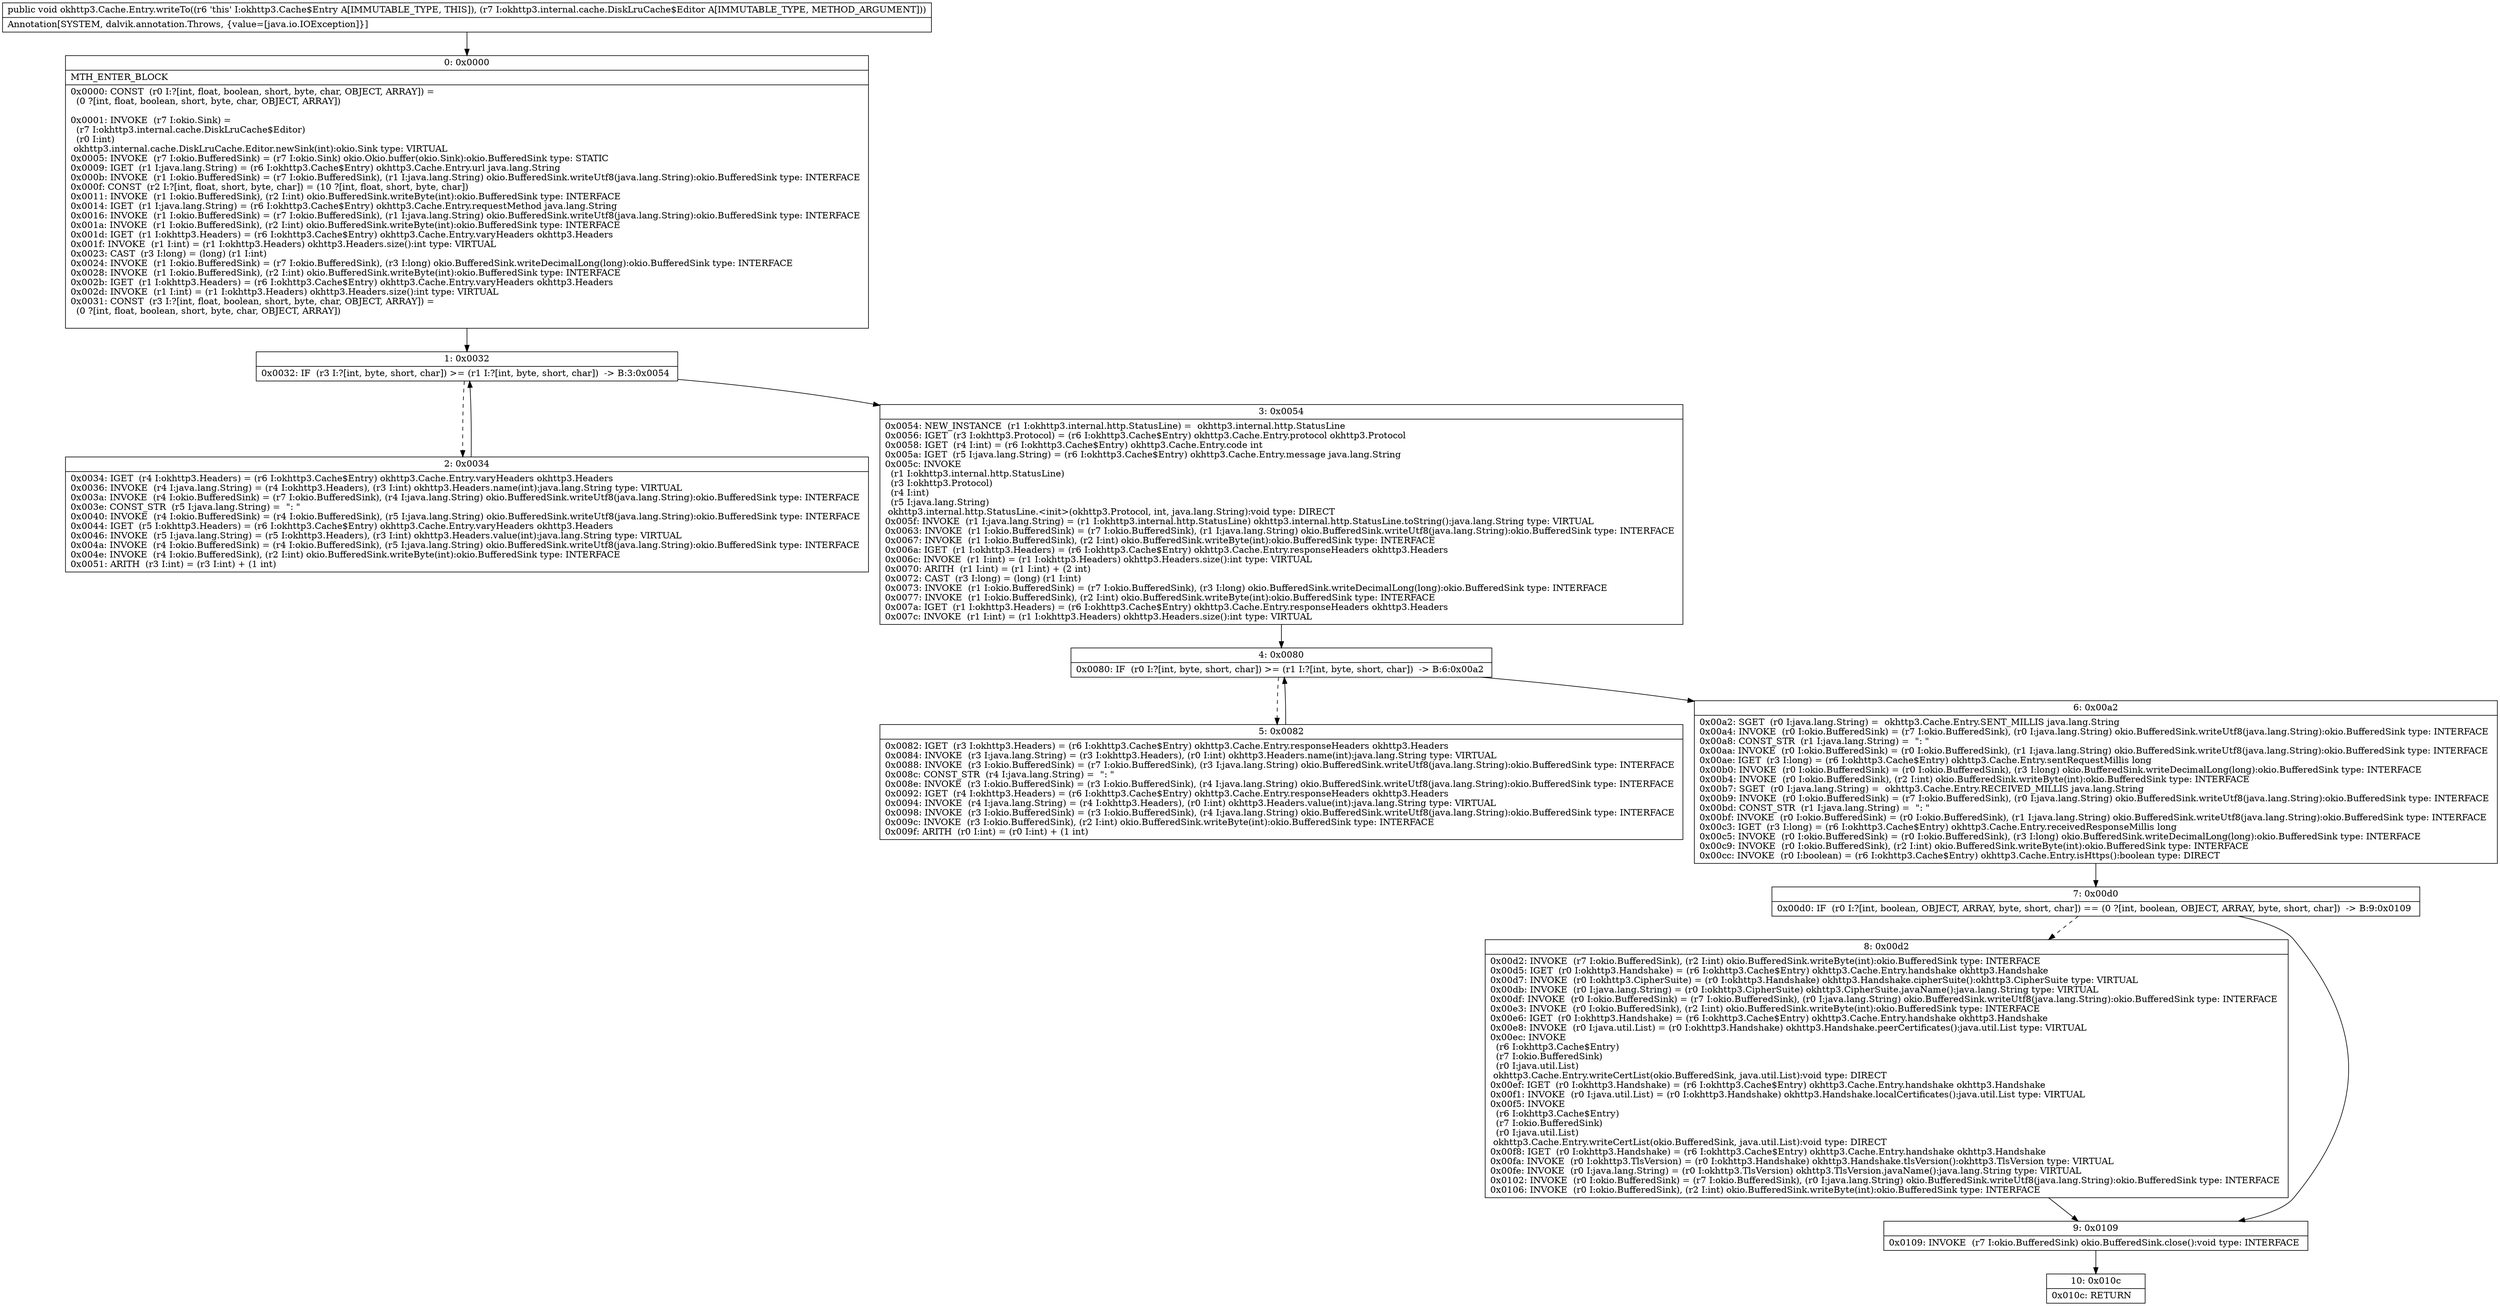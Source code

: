 digraph "CFG forokhttp3.Cache.Entry.writeTo(Lokhttp3\/internal\/cache\/DiskLruCache$Editor;)V" {
Node_0 [shape=record,label="{0\:\ 0x0000|MTH_ENTER_BLOCK\l|0x0000: CONST  (r0 I:?[int, float, boolean, short, byte, char, OBJECT, ARRAY]) = \l  (0 ?[int, float, boolean, short, byte, char, OBJECT, ARRAY])\l \l0x0001: INVOKE  (r7 I:okio.Sink) = \l  (r7 I:okhttp3.internal.cache.DiskLruCache$Editor)\l  (r0 I:int)\l okhttp3.internal.cache.DiskLruCache.Editor.newSink(int):okio.Sink type: VIRTUAL \l0x0005: INVOKE  (r7 I:okio.BufferedSink) = (r7 I:okio.Sink) okio.Okio.buffer(okio.Sink):okio.BufferedSink type: STATIC \l0x0009: IGET  (r1 I:java.lang.String) = (r6 I:okhttp3.Cache$Entry) okhttp3.Cache.Entry.url java.lang.String \l0x000b: INVOKE  (r1 I:okio.BufferedSink) = (r7 I:okio.BufferedSink), (r1 I:java.lang.String) okio.BufferedSink.writeUtf8(java.lang.String):okio.BufferedSink type: INTERFACE \l0x000f: CONST  (r2 I:?[int, float, short, byte, char]) = (10 ?[int, float, short, byte, char]) \l0x0011: INVOKE  (r1 I:okio.BufferedSink), (r2 I:int) okio.BufferedSink.writeByte(int):okio.BufferedSink type: INTERFACE \l0x0014: IGET  (r1 I:java.lang.String) = (r6 I:okhttp3.Cache$Entry) okhttp3.Cache.Entry.requestMethod java.lang.String \l0x0016: INVOKE  (r1 I:okio.BufferedSink) = (r7 I:okio.BufferedSink), (r1 I:java.lang.String) okio.BufferedSink.writeUtf8(java.lang.String):okio.BufferedSink type: INTERFACE \l0x001a: INVOKE  (r1 I:okio.BufferedSink), (r2 I:int) okio.BufferedSink.writeByte(int):okio.BufferedSink type: INTERFACE \l0x001d: IGET  (r1 I:okhttp3.Headers) = (r6 I:okhttp3.Cache$Entry) okhttp3.Cache.Entry.varyHeaders okhttp3.Headers \l0x001f: INVOKE  (r1 I:int) = (r1 I:okhttp3.Headers) okhttp3.Headers.size():int type: VIRTUAL \l0x0023: CAST  (r3 I:long) = (long) (r1 I:int) \l0x0024: INVOKE  (r1 I:okio.BufferedSink) = (r7 I:okio.BufferedSink), (r3 I:long) okio.BufferedSink.writeDecimalLong(long):okio.BufferedSink type: INTERFACE \l0x0028: INVOKE  (r1 I:okio.BufferedSink), (r2 I:int) okio.BufferedSink.writeByte(int):okio.BufferedSink type: INTERFACE \l0x002b: IGET  (r1 I:okhttp3.Headers) = (r6 I:okhttp3.Cache$Entry) okhttp3.Cache.Entry.varyHeaders okhttp3.Headers \l0x002d: INVOKE  (r1 I:int) = (r1 I:okhttp3.Headers) okhttp3.Headers.size():int type: VIRTUAL \l0x0031: CONST  (r3 I:?[int, float, boolean, short, byte, char, OBJECT, ARRAY]) = \l  (0 ?[int, float, boolean, short, byte, char, OBJECT, ARRAY])\l \l}"];
Node_1 [shape=record,label="{1\:\ 0x0032|0x0032: IF  (r3 I:?[int, byte, short, char]) \>= (r1 I:?[int, byte, short, char])  \-\> B:3:0x0054 \l}"];
Node_2 [shape=record,label="{2\:\ 0x0034|0x0034: IGET  (r4 I:okhttp3.Headers) = (r6 I:okhttp3.Cache$Entry) okhttp3.Cache.Entry.varyHeaders okhttp3.Headers \l0x0036: INVOKE  (r4 I:java.lang.String) = (r4 I:okhttp3.Headers), (r3 I:int) okhttp3.Headers.name(int):java.lang.String type: VIRTUAL \l0x003a: INVOKE  (r4 I:okio.BufferedSink) = (r7 I:okio.BufferedSink), (r4 I:java.lang.String) okio.BufferedSink.writeUtf8(java.lang.String):okio.BufferedSink type: INTERFACE \l0x003e: CONST_STR  (r5 I:java.lang.String) =  \": \" \l0x0040: INVOKE  (r4 I:okio.BufferedSink) = (r4 I:okio.BufferedSink), (r5 I:java.lang.String) okio.BufferedSink.writeUtf8(java.lang.String):okio.BufferedSink type: INTERFACE \l0x0044: IGET  (r5 I:okhttp3.Headers) = (r6 I:okhttp3.Cache$Entry) okhttp3.Cache.Entry.varyHeaders okhttp3.Headers \l0x0046: INVOKE  (r5 I:java.lang.String) = (r5 I:okhttp3.Headers), (r3 I:int) okhttp3.Headers.value(int):java.lang.String type: VIRTUAL \l0x004a: INVOKE  (r4 I:okio.BufferedSink) = (r4 I:okio.BufferedSink), (r5 I:java.lang.String) okio.BufferedSink.writeUtf8(java.lang.String):okio.BufferedSink type: INTERFACE \l0x004e: INVOKE  (r4 I:okio.BufferedSink), (r2 I:int) okio.BufferedSink.writeByte(int):okio.BufferedSink type: INTERFACE \l0x0051: ARITH  (r3 I:int) = (r3 I:int) + (1 int) \l}"];
Node_3 [shape=record,label="{3\:\ 0x0054|0x0054: NEW_INSTANCE  (r1 I:okhttp3.internal.http.StatusLine) =  okhttp3.internal.http.StatusLine \l0x0056: IGET  (r3 I:okhttp3.Protocol) = (r6 I:okhttp3.Cache$Entry) okhttp3.Cache.Entry.protocol okhttp3.Protocol \l0x0058: IGET  (r4 I:int) = (r6 I:okhttp3.Cache$Entry) okhttp3.Cache.Entry.code int \l0x005a: IGET  (r5 I:java.lang.String) = (r6 I:okhttp3.Cache$Entry) okhttp3.Cache.Entry.message java.lang.String \l0x005c: INVOKE  \l  (r1 I:okhttp3.internal.http.StatusLine)\l  (r3 I:okhttp3.Protocol)\l  (r4 I:int)\l  (r5 I:java.lang.String)\l okhttp3.internal.http.StatusLine.\<init\>(okhttp3.Protocol, int, java.lang.String):void type: DIRECT \l0x005f: INVOKE  (r1 I:java.lang.String) = (r1 I:okhttp3.internal.http.StatusLine) okhttp3.internal.http.StatusLine.toString():java.lang.String type: VIRTUAL \l0x0063: INVOKE  (r1 I:okio.BufferedSink) = (r7 I:okio.BufferedSink), (r1 I:java.lang.String) okio.BufferedSink.writeUtf8(java.lang.String):okio.BufferedSink type: INTERFACE \l0x0067: INVOKE  (r1 I:okio.BufferedSink), (r2 I:int) okio.BufferedSink.writeByte(int):okio.BufferedSink type: INTERFACE \l0x006a: IGET  (r1 I:okhttp3.Headers) = (r6 I:okhttp3.Cache$Entry) okhttp3.Cache.Entry.responseHeaders okhttp3.Headers \l0x006c: INVOKE  (r1 I:int) = (r1 I:okhttp3.Headers) okhttp3.Headers.size():int type: VIRTUAL \l0x0070: ARITH  (r1 I:int) = (r1 I:int) + (2 int) \l0x0072: CAST  (r3 I:long) = (long) (r1 I:int) \l0x0073: INVOKE  (r1 I:okio.BufferedSink) = (r7 I:okio.BufferedSink), (r3 I:long) okio.BufferedSink.writeDecimalLong(long):okio.BufferedSink type: INTERFACE \l0x0077: INVOKE  (r1 I:okio.BufferedSink), (r2 I:int) okio.BufferedSink.writeByte(int):okio.BufferedSink type: INTERFACE \l0x007a: IGET  (r1 I:okhttp3.Headers) = (r6 I:okhttp3.Cache$Entry) okhttp3.Cache.Entry.responseHeaders okhttp3.Headers \l0x007c: INVOKE  (r1 I:int) = (r1 I:okhttp3.Headers) okhttp3.Headers.size():int type: VIRTUAL \l}"];
Node_4 [shape=record,label="{4\:\ 0x0080|0x0080: IF  (r0 I:?[int, byte, short, char]) \>= (r1 I:?[int, byte, short, char])  \-\> B:6:0x00a2 \l}"];
Node_5 [shape=record,label="{5\:\ 0x0082|0x0082: IGET  (r3 I:okhttp3.Headers) = (r6 I:okhttp3.Cache$Entry) okhttp3.Cache.Entry.responseHeaders okhttp3.Headers \l0x0084: INVOKE  (r3 I:java.lang.String) = (r3 I:okhttp3.Headers), (r0 I:int) okhttp3.Headers.name(int):java.lang.String type: VIRTUAL \l0x0088: INVOKE  (r3 I:okio.BufferedSink) = (r7 I:okio.BufferedSink), (r3 I:java.lang.String) okio.BufferedSink.writeUtf8(java.lang.String):okio.BufferedSink type: INTERFACE \l0x008c: CONST_STR  (r4 I:java.lang.String) =  \": \" \l0x008e: INVOKE  (r3 I:okio.BufferedSink) = (r3 I:okio.BufferedSink), (r4 I:java.lang.String) okio.BufferedSink.writeUtf8(java.lang.String):okio.BufferedSink type: INTERFACE \l0x0092: IGET  (r4 I:okhttp3.Headers) = (r6 I:okhttp3.Cache$Entry) okhttp3.Cache.Entry.responseHeaders okhttp3.Headers \l0x0094: INVOKE  (r4 I:java.lang.String) = (r4 I:okhttp3.Headers), (r0 I:int) okhttp3.Headers.value(int):java.lang.String type: VIRTUAL \l0x0098: INVOKE  (r3 I:okio.BufferedSink) = (r3 I:okio.BufferedSink), (r4 I:java.lang.String) okio.BufferedSink.writeUtf8(java.lang.String):okio.BufferedSink type: INTERFACE \l0x009c: INVOKE  (r3 I:okio.BufferedSink), (r2 I:int) okio.BufferedSink.writeByte(int):okio.BufferedSink type: INTERFACE \l0x009f: ARITH  (r0 I:int) = (r0 I:int) + (1 int) \l}"];
Node_6 [shape=record,label="{6\:\ 0x00a2|0x00a2: SGET  (r0 I:java.lang.String) =  okhttp3.Cache.Entry.SENT_MILLIS java.lang.String \l0x00a4: INVOKE  (r0 I:okio.BufferedSink) = (r7 I:okio.BufferedSink), (r0 I:java.lang.String) okio.BufferedSink.writeUtf8(java.lang.String):okio.BufferedSink type: INTERFACE \l0x00a8: CONST_STR  (r1 I:java.lang.String) =  \": \" \l0x00aa: INVOKE  (r0 I:okio.BufferedSink) = (r0 I:okio.BufferedSink), (r1 I:java.lang.String) okio.BufferedSink.writeUtf8(java.lang.String):okio.BufferedSink type: INTERFACE \l0x00ae: IGET  (r3 I:long) = (r6 I:okhttp3.Cache$Entry) okhttp3.Cache.Entry.sentRequestMillis long \l0x00b0: INVOKE  (r0 I:okio.BufferedSink) = (r0 I:okio.BufferedSink), (r3 I:long) okio.BufferedSink.writeDecimalLong(long):okio.BufferedSink type: INTERFACE \l0x00b4: INVOKE  (r0 I:okio.BufferedSink), (r2 I:int) okio.BufferedSink.writeByte(int):okio.BufferedSink type: INTERFACE \l0x00b7: SGET  (r0 I:java.lang.String) =  okhttp3.Cache.Entry.RECEIVED_MILLIS java.lang.String \l0x00b9: INVOKE  (r0 I:okio.BufferedSink) = (r7 I:okio.BufferedSink), (r0 I:java.lang.String) okio.BufferedSink.writeUtf8(java.lang.String):okio.BufferedSink type: INTERFACE \l0x00bd: CONST_STR  (r1 I:java.lang.String) =  \": \" \l0x00bf: INVOKE  (r0 I:okio.BufferedSink) = (r0 I:okio.BufferedSink), (r1 I:java.lang.String) okio.BufferedSink.writeUtf8(java.lang.String):okio.BufferedSink type: INTERFACE \l0x00c3: IGET  (r3 I:long) = (r6 I:okhttp3.Cache$Entry) okhttp3.Cache.Entry.receivedResponseMillis long \l0x00c5: INVOKE  (r0 I:okio.BufferedSink) = (r0 I:okio.BufferedSink), (r3 I:long) okio.BufferedSink.writeDecimalLong(long):okio.BufferedSink type: INTERFACE \l0x00c9: INVOKE  (r0 I:okio.BufferedSink), (r2 I:int) okio.BufferedSink.writeByte(int):okio.BufferedSink type: INTERFACE \l0x00cc: INVOKE  (r0 I:boolean) = (r6 I:okhttp3.Cache$Entry) okhttp3.Cache.Entry.isHttps():boolean type: DIRECT \l}"];
Node_7 [shape=record,label="{7\:\ 0x00d0|0x00d0: IF  (r0 I:?[int, boolean, OBJECT, ARRAY, byte, short, char]) == (0 ?[int, boolean, OBJECT, ARRAY, byte, short, char])  \-\> B:9:0x0109 \l}"];
Node_8 [shape=record,label="{8\:\ 0x00d2|0x00d2: INVOKE  (r7 I:okio.BufferedSink), (r2 I:int) okio.BufferedSink.writeByte(int):okio.BufferedSink type: INTERFACE \l0x00d5: IGET  (r0 I:okhttp3.Handshake) = (r6 I:okhttp3.Cache$Entry) okhttp3.Cache.Entry.handshake okhttp3.Handshake \l0x00d7: INVOKE  (r0 I:okhttp3.CipherSuite) = (r0 I:okhttp3.Handshake) okhttp3.Handshake.cipherSuite():okhttp3.CipherSuite type: VIRTUAL \l0x00db: INVOKE  (r0 I:java.lang.String) = (r0 I:okhttp3.CipherSuite) okhttp3.CipherSuite.javaName():java.lang.String type: VIRTUAL \l0x00df: INVOKE  (r0 I:okio.BufferedSink) = (r7 I:okio.BufferedSink), (r0 I:java.lang.String) okio.BufferedSink.writeUtf8(java.lang.String):okio.BufferedSink type: INTERFACE \l0x00e3: INVOKE  (r0 I:okio.BufferedSink), (r2 I:int) okio.BufferedSink.writeByte(int):okio.BufferedSink type: INTERFACE \l0x00e6: IGET  (r0 I:okhttp3.Handshake) = (r6 I:okhttp3.Cache$Entry) okhttp3.Cache.Entry.handshake okhttp3.Handshake \l0x00e8: INVOKE  (r0 I:java.util.List) = (r0 I:okhttp3.Handshake) okhttp3.Handshake.peerCertificates():java.util.List type: VIRTUAL \l0x00ec: INVOKE  \l  (r6 I:okhttp3.Cache$Entry)\l  (r7 I:okio.BufferedSink)\l  (r0 I:java.util.List)\l okhttp3.Cache.Entry.writeCertList(okio.BufferedSink, java.util.List):void type: DIRECT \l0x00ef: IGET  (r0 I:okhttp3.Handshake) = (r6 I:okhttp3.Cache$Entry) okhttp3.Cache.Entry.handshake okhttp3.Handshake \l0x00f1: INVOKE  (r0 I:java.util.List) = (r0 I:okhttp3.Handshake) okhttp3.Handshake.localCertificates():java.util.List type: VIRTUAL \l0x00f5: INVOKE  \l  (r6 I:okhttp3.Cache$Entry)\l  (r7 I:okio.BufferedSink)\l  (r0 I:java.util.List)\l okhttp3.Cache.Entry.writeCertList(okio.BufferedSink, java.util.List):void type: DIRECT \l0x00f8: IGET  (r0 I:okhttp3.Handshake) = (r6 I:okhttp3.Cache$Entry) okhttp3.Cache.Entry.handshake okhttp3.Handshake \l0x00fa: INVOKE  (r0 I:okhttp3.TlsVersion) = (r0 I:okhttp3.Handshake) okhttp3.Handshake.tlsVersion():okhttp3.TlsVersion type: VIRTUAL \l0x00fe: INVOKE  (r0 I:java.lang.String) = (r0 I:okhttp3.TlsVersion) okhttp3.TlsVersion.javaName():java.lang.String type: VIRTUAL \l0x0102: INVOKE  (r0 I:okio.BufferedSink) = (r7 I:okio.BufferedSink), (r0 I:java.lang.String) okio.BufferedSink.writeUtf8(java.lang.String):okio.BufferedSink type: INTERFACE \l0x0106: INVOKE  (r0 I:okio.BufferedSink), (r2 I:int) okio.BufferedSink.writeByte(int):okio.BufferedSink type: INTERFACE \l}"];
Node_9 [shape=record,label="{9\:\ 0x0109|0x0109: INVOKE  (r7 I:okio.BufferedSink) okio.BufferedSink.close():void type: INTERFACE \l}"];
Node_10 [shape=record,label="{10\:\ 0x010c|0x010c: RETURN   \l}"];
MethodNode[shape=record,label="{public void okhttp3.Cache.Entry.writeTo((r6 'this' I:okhttp3.Cache$Entry A[IMMUTABLE_TYPE, THIS]), (r7 I:okhttp3.internal.cache.DiskLruCache$Editor A[IMMUTABLE_TYPE, METHOD_ARGUMENT]))  | Annotation[SYSTEM, dalvik.annotation.Throws, \{value=[java.io.IOException]\}]\l}"];
MethodNode -> Node_0;
Node_0 -> Node_1;
Node_1 -> Node_2[style=dashed];
Node_1 -> Node_3;
Node_2 -> Node_1;
Node_3 -> Node_4;
Node_4 -> Node_5[style=dashed];
Node_4 -> Node_6;
Node_5 -> Node_4;
Node_6 -> Node_7;
Node_7 -> Node_8[style=dashed];
Node_7 -> Node_9;
Node_8 -> Node_9;
Node_9 -> Node_10;
}

